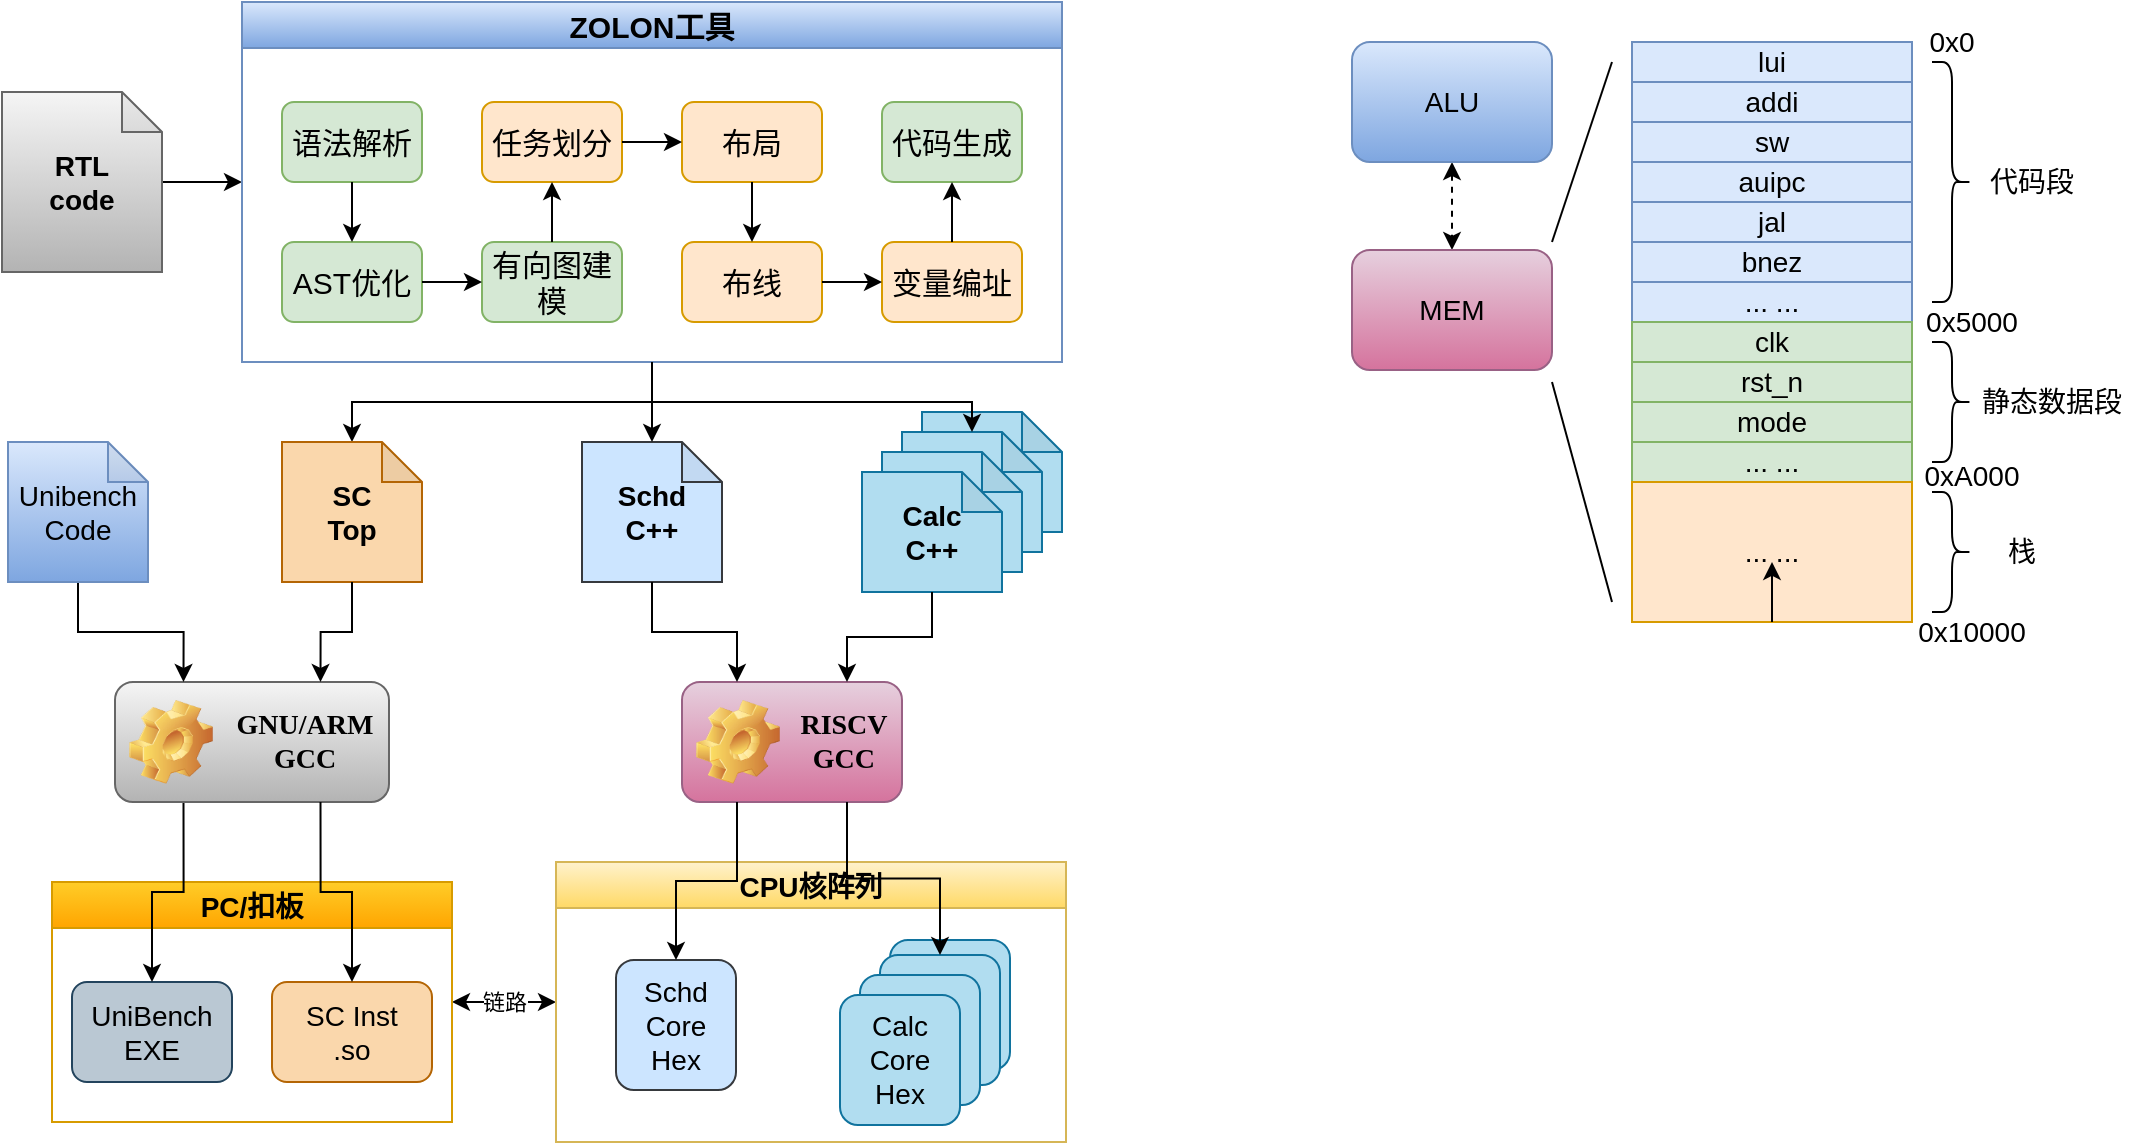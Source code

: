 <mxfile version="24.2.7" type="github" pages="2">
  <diagram name="第 1 页" id="XxKEUwlq-gYw5El6zGgm">
    <mxGraphModel dx="1434" dy="746" grid="0" gridSize="10" guides="1" tooltips="1" connect="1" arrows="1" fold="1" page="1" pageScale="1" pageWidth="1169" pageHeight="827" math="0" shadow="0">
      <root>
        <mxCell id="0" />
        <mxCell id="1" parent="0" />
        <mxCell id="TacVt2jKOgaLHGXAYxJc-45" style="edgeStyle=none;rounded=0;orthogonalLoop=1;jettySize=auto;html=1;exitX=0.5;exitY=1;exitDx=0;exitDy=0;fontSize=14;startArrow=classic;startFill=1;dashed=1;" parent="1" source="TacVt2jKOgaLHGXAYxJc-46" target="TacVt2jKOgaLHGXAYxJc-47" edge="1">
          <mxGeometry relative="1" as="geometry" />
        </mxCell>
        <mxCell id="TacVt2jKOgaLHGXAYxJc-46" value="ALU" style="rounded=1;whiteSpace=wrap;html=1;fontSize=14;fillColor=#dae8fc;gradientColor=#7ea6e0;strokeColor=#6c8ebf;" parent="1" vertex="1">
          <mxGeometry x="702" y="51" width="100" height="60" as="geometry" />
        </mxCell>
        <mxCell id="TacVt2jKOgaLHGXAYxJc-47" value="MEM" style="rounded=1;whiteSpace=wrap;html=1;fontSize=14;fillColor=#e6d0de;gradientColor=#d5739d;strokeColor=#996185;" parent="1" vertex="1">
          <mxGeometry x="702" y="155" width="100" height="60" as="geometry" />
        </mxCell>
        <mxCell id="TacVt2jKOgaLHGXAYxJc-48" value="lui" style="rounded=0;whiteSpace=wrap;html=1;fontSize=14;fillColor=#dae8fc;strokeColor=#6c8ebf;" parent="1" vertex="1">
          <mxGeometry x="842" y="51" width="140" height="20" as="geometry" />
        </mxCell>
        <mxCell id="TacVt2jKOgaLHGXAYxJc-49" value="0x0" style="text;html=1;strokeColor=none;fillColor=none;align=center;verticalAlign=middle;whiteSpace=wrap;rounded=0;fontSize=14;" parent="1" vertex="1">
          <mxGeometry x="987" y="41" width="30" height="20" as="geometry" />
        </mxCell>
        <mxCell id="TacVt2jKOgaLHGXAYxJc-50" value="0x5000" style="text;html=1;strokeColor=none;fillColor=none;align=center;verticalAlign=middle;whiteSpace=wrap;rounded=0;fontSize=14;" parent="1" vertex="1">
          <mxGeometry x="992" y="181" width="40" height="20" as="geometry" />
        </mxCell>
        <mxCell id="TacVt2jKOgaLHGXAYxJc-51" value="代码段" style="text;html=1;strokeColor=none;fillColor=none;align=center;verticalAlign=middle;whiteSpace=wrap;rounded=0;fontSize=14;" parent="1" vertex="1">
          <mxGeometry x="1017" y="111" width="50" height="20" as="geometry" />
        </mxCell>
        <mxCell id="TacVt2jKOgaLHGXAYxJc-52" value="addi" style="rounded=0;whiteSpace=wrap;html=1;fontSize=14;fillColor=#dae8fc;strokeColor=#6c8ebf;" parent="1" vertex="1">
          <mxGeometry x="842" y="71" width="140" height="20" as="geometry" />
        </mxCell>
        <mxCell id="TacVt2jKOgaLHGXAYxJc-53" value="sw" style="rounded=0;whiteSpace=wrap;html=1;fontSize=14;fillColor=#dae8fc;strokeColor=#6c8ebf;" parent="1" vertex="1">
          <mxGeometry x="842" y="91" width="140" height="20" as="geometry" />
        </mxCell>
        <mxCell id="TacVt2jKOgaLHGXAYxJc-54" value="auipc" style="rounded=0;whiteSpace=wrap;html=1;fontSize=14;fillColor=#dae8fc;strokeColor=#6c8ebf;" parent="1" vertex="1">
          <mxGeometry x="842" y="111" width="140" height="20" as="geometry" />
        </mxCell>
        <mxCell id="TacVt2jKOgaLHGXAYxJc-55" value="jal" style="rounded=0;whiteSpace=wrap;html=1;fontSize=14;fillColor=#dae8fc;strokeColor=#6c8ebf;" parent="1" vertex="1">
          <mxGeometry x="842" y="131" width="140" height="20" as="geometry" />
        </mxCell>
        <mxCell id="TacVt2jKOgaLHGXAYxJc-56" value="bnez" style="rounded=0;whiteSpace=wrap;html=1;fontSize=14;fillColor=#dae8fc;strokeColor=#6c8ebf;" parent="1" vertex="1">
          <mxGeometry x="842" y="151" width="140" height="20" as="geometry" />
        </mxCell>
        <mxCell id="TacVt2jKOgaLHGXAYxJc-57" value="... ..." style="rounded=0;whiteSpace=wrap;html=1;fontSize=14;fillColor=#dae8fc;strokeColor=#6c8ebf;" parent="1" vertex="1">
          <mxGeometry x="842" y="171" width="140" height="20" as="geometry" />
        </mxCell>
        <mxCell id="TacVt2jKOgaLHGXAYxJc-58" value="clk" style="rounded=0;whiteSpace=wrap;html=1;fontSize=14;fillColor=#d5e8d4;strokeColor=#82b366;" parent="1" vertex="1">
          <mxGeometry x="842" y="191" width="140" height="20" as="geometry" />
        </mxCell>
        <mxCell id="TacVt2jKOgaLHGXAYxJc-59" value="rst_n" style="rounded=0;whiteSpace=wrap;html=1;fontSize=14;fillColor=#d5e8d4;strokeColor=#82b366;" parent="1" vertex="1">
          <mxGeometry x="842" y="211" width="140" height="20" as="geometry" />
        </mxCell>
        <mxCell id="TacVt2jKOgaLHGXAYxJc-60" value="mode" style="rounded=0;whiteSpace=wrap;html=1;fontSize=14;fillColor=#d5e8d4;strokeColor=#82b366;" parent="1" vertex="1">
          <mxGeometry x="842" y="231" width="140" height="20" as="geometry" />
        </mxCell>
        <mxCell id="TacVt2jKOgaLHGXAYxJc-61" value="... ..." style="rounded=0;whiteSpace=wrap;html=1;fontSize=14;fillColor=#d5e8d4;strokeColor=#82b366;" parent="1" vertex="1">
          <mxGeometry x="842" y="251" width="140" height="20" as="geometry" />
        </mxCell>
        <mxCell id="TacVt2jKOgaLHGXAYxJc-62" value="" style="shape=curlyBracket;whiteSpace=wrap;html=1;rounded=1;flipH=1;fontSize=14;" parent="1" vertex="1">
          <mxGeometry x="992" y="61" width="20" height="120" as="geometry" />
        </mxCell>
        <mxCell id="TacVt2jKOgaLHGXAYxJc-63" value="" style="shape=curlyBracket;whiteSpace=wrap;html=1;rounded=1;flipH=1;fontSize=14;" parent="1" vertex="1">
          <mxGeometry x="992" y="201" width="20" height="60" as="geometry" />
        </mxCell>
        <mxCell id="TacVt2jKOgaLHGXAYxJc-64" value="静态数据段" style="text;html=1;strokeColor=none;fillColor=none;align=center;verticalAlign=middle;whiteSpace=wrap;rounded=0;fontSize=14;" parent="1" vertex="1">
          <mxGeometry x="1012" y="221" width="80" height="20" as="geometry" />
        </mxCell>
        <mxCell id="TacVt2jKOgaLHGXAYxJc-65" value="... ..." style="rounded=0;whiteSpace=wrap;html=1;fontSize=14;fillColor=#ffe6cc;strokeColor=#d79b00;" parent="1" vertex="1">
          <mxGeometry x="842" y="271" width="140" height="70" as="geometry" />
        </mxCell>
        <mxCell id="TacVt2jKOgaLHGXAYxJc-66" value="" style="shape=curlyBracket;whiteSpace=wrap;html=1;rounded=1;flipH=1;fontSize=14;" parent="1" vertex="1">
          <mxGeometry x="992" y="276" width="20" height="60" as="geometry" />
        </mxCell>
        <mxCell id="TacVt2jKOgaLHGXAYxJc-67" value="栈" style="text;html=1;strokeColor=none;fillColor=none;align=center;verticalAlign=middle;whiteSpace=wrap;rounded=0;fontSize=14;" parent="1" vertex="1">
          <mxGeometry x="1012" y="296" width="50" height="20" as="geometry" />
        </mxCell>
        <mxCell id="TacVt2jKOgaLHGXAYxJc-68" style="rounded=0;orthogonalLoop=1;jettySize=auto;html=1;exitX=0.5;exitY=1;exitDx=0;exitDy=0;fontSize=14;entryX=0.5;entryY=0.571;entryDx=0;entryDy=0;entryPerimeter=0;" parent="1" source="TacVt2jKOgaLHGXAYxJc-65" target="TacVt2jKOgaLHGXAYxJc-65" edge="1">
          <mxGeometry relative="1" as="geometry">
            <mxPoint x="922" y="381" as="targetPoint" />
          </mxGeometry>
        </mxCell>
        <mxCell id="TacVt2jKOgaLHGXAYxJc-69" value="" style="endArrow=none;html=1;rounded=0;fontSize=14;" parent="1" edge="1">
          <mxGeometry width="50" height="50" relative="1" as="geometry">
            <mxPoint x="802" y="151" as="sourcePoint" />
            <mxPoint x="832" y="61" as="targetPoint" />
          </mxGeometry>
        </mxCell>
        <mxCell id="TacVt2jKOgaLHGXAYxJc-70" value="" style="endArrow=none;html=1;rounded=0;fontSize=14;" parent="1" edge="1">
          <mxGeometry width="50" height="50" relative="1" as="geometry">
            <mxPoint x="832" y="331" as="sourcePoint" />
            <mxPoint x="802" y="221" as="targetPoint" />
          </mxGeometry>
        </mxCell>
        <mxCell id="TacVt2jKOgaLHGXAYxJc-71" value="0xA000" style="text;html=1;strokeColor=none;fillColor=none;align=center;verticalAlign=middle;whiteSpace=wrap;rounded=0;fontSize=14;" parent="1" vertex="1">
          <mxGeometry x="992" y="258" width="40" height="20" as="geometry" />
        </mxCell>
        <mxCell id="TacVt2jKOgaLHGXAYxJc-72" value="0x10000" style="text;html=1;strokeColor=none;fillColor=none;align=center;verticalAlign=middle;whiteSpace=wrap;rounded=0;fontSize=14;" parent="1" vertex="1">
          <mxGeometry x="992" y="336" width="40" height="20" as="geometry" />
        </mxCell>
        <mxCell id="En1TJh4TkF72IBwh4HMu-1" style="edgeStyle=none;rounded=0;orthogonalLoop=1;jettySize=auto;html=1;entryX=0;entryY=0.5;entryDx=0;entryDy=0;fontSize=14;" parent="1" source="En1TJh4TkF72IBwh4HMu-2" target="En1TJh4TkF72IBwh4HMu-5" edge="1">
          <mxGeometry relative="1" as="geometry" />
        </mxCell>
        <mxCell id="En1TJh4TkF72IBwh4HMu-2" value="RTL&lt;br style=&quot;font-size: 14px;&quot;&gt;code" style="shape=note;whiteSpace=wrap;html=1;backgroundOutline=1;darkOpacity=0.05;size=20;fontSize=14;fillColor=#f5f5f5;strokeColor=#666666;fontStyle=1;gradientColor=#b3b3b3;" parent="1" vertex="1">
          <mxGeometry x="27" y="76" width="80" height="90" as="geometry" />
        </mxCell>
        <mxCell id="En1TJh4TkF72IBwh4HMu-3" value="RISCV&lt;br&gt;GCC" style="label;whiteSpace=wrap;html=1;image=img/clipart/Gear_128x128.png;align=center;fontFamily=Times New Roman;fontSize=14;fillColor=#e6d0de;strokeColor=#996185;gradientColor=#d5739d;" parent="1" vertex="1">
          <mxGeometry x="367" y="371" width="110" height="60" as="geometry" />
        </mxCell>
        <mxCell id="En1TJh4TkF72IBwh4HMu-4" style="edgeStyle=orthogonalEdgeStyle;rounded=0;orthogonalLoop=1;jettySize=auto;html=1;fontSize=14;" parent="1" source="En1TJh4TkF72IBwh4HMu-5" target="En1TJh4TkF72IBwh4HMu-30" edge="1">
          <mxGeometry relative="1" as="geometry" />
        </mxCell>
        <mxCell id="En1TJh4TkF72IBwh4HMu-5" value="ZOLON工具" style="swimlane;fontSize=15;fillColor=#dae8fc;strokeColor=#6c8ebf;gradientColor=#7ea6e0;" parent="1" vertex="1">
          <mxGeometry x="147" y="31" width="410" height="180" as="geometry" />
        </mxCell>
        <mxCell id="En1TJh4TkF72IBwh4HMu-6" value="语法解析" style="rounded=1;whiteSpace=wrap;html=1;fontSize=15;fillColor=#d5e8d4;strokeColor=#82b366;" parent="En1TJh4TkF72IBwh4HMu-5" vertex="1">
          <mxGeometry x="20" y="50" width="70" height="40" as="geometry" />
        </mxCell>
        <mxCell id="En1TJh4TkF72IBwh4HMu-7" value="AST优化" style="rounded=1;whiteSpace=wrap;html=1;fontSize=15;fillColor=#d5e8d4;strokeColor=#82b366;" parent="En1TJh4TkF72IBwh4HMu-5" vertex="1">
          <mxGeometry x="20" y="120" width="70" height="40" as="geometry" />
        </mxCell>
        <mxCell id="En1TJh4TkF72IBwh4HMu-8" value="" style="endArrow=classic;html=1;rounded=0;horizontal=0;fontSize=15;" parent="En1TJh4TkF72IBwh4HMu-5" source="En1TJh4TkF72IBwh4HMu-6" target="En1TJh4TkF72IBwh4HMu-7" edge="1">
          <mxGeometry width="50" height="50" relative="1" as="geometry">
            <mxPoint x="100" y="170" as="sourcePoint" />
            <mxPoint x="250" y="60" as="targetPoint" />
          </mxGeometry>
        </mxCell>
        <mxCell id="En1TJh4TkF72IBwh4HMu-9" value="有向图建模" style="rounded=1;whiteSpace=wrap;html=1;fontSize=15;fillColor=#d5e8d4;strokeColor=#82b366;" parent="En1TJh4TkF72IBwh4HMu-5" vertex="1">
          <mxGeometry x="120" y="120" width="70" height="40" as="geometry" />
        </mxCell>
        <mxCell id="En1TJh4TkF72IBwh4HMu-10" style="rounded=0;orthogonalLoop=1;jettySize=auto;html=1;fontSize=14;" parent="En1TJh4TkF72IBwh4HMu-5" source="En1TJh4TkF72IBwh4HMu-7" target="En1TJh4TkF72IBwh4HMu-9" edge="1">
          <mxGeometry relative="1" as="geometry" />
        </mxCell>
        <mxCell id="En1TJh4TkF72IBwh4HMu-11" value="任务划分" style="rounded=1;whiteSpace=wrap;html=1;fontSize=15;fillColor=#ffe6cc;strokeColor=#d79b00;" parent="En1TJh4TkF72IBwh4HMu-5" vertex="1">
          <mxGeometry x="120" y="50" width="70" height="40" as="geometry" />
        </mxCell>
        <mxCell id="En1TJh4TkF72IBwh4HMu-12" value="" style="endArrow=classic;html=1;rounded=0;horizontal=0;fontSize=15;" parent="En1TJh4TkF72IBwh4HMu-5" source="En1TJh4TkF72IBwh4HMu-9" target="En1TJh4TkF72IBwh4HMu-11" edge="1">
          <mxGeometry width="50" height="50" relative="1" as="geometry">
            <mxPoint x="130" y="440" as="sourcePoint" />
            <mxPoint x="190" y="440" as="targetPoint" />
          </mxGeometry>
        </mxCell>
        <mxCell id="En1TJh4TkF72IBwh4HMu-13" value="布局" style="rounded=1;whiteSpace=wrap;html=1;fontSize=15;fillColor=#ffe6cc;strokeColor=#d79b00;" parent="En1TJh4TkF72IBwh4HMu-5" vertex="1">
          <mxGeometry x="220" y="50" width="70" height="40" as="geometry" />
        </mxCell>
        <mxCell id="En1TJh4TkF72IBwh4HMu-14" value="" style="endArrow=classic;html=1;rounded=0;horizontal=0;fontSize=15;" parent="En1TJh4TkF72IBwh4HMu-5" source="En1TJh4TkF72IBwh4HMu-11" target="En1TJh4TkF72IBwh4HMu-13" edge="1">
          <mxGeometry width="50" height="50" relative="1" as="geometry">
            <mxPoint x="260" y="440" as="sourcePoint" />
            <mxPoint x="310" y="440" as="targetPoint" />
          </mxGeometry>
        </mxCell>
        <mxCell id="En1TJh4TkF72IBwh4HMu-15" value="布线" style="rounded=1;whiteSpace=wrap;html=1;fontSize=15;fillColor=#ffe6cc;strokeColor=#d79b00;" parent="En1TJh4TkF72IBwh4HMu-5" vertex="1">
          <mxGeometry x="220" y="120" width="70" height="40" as="geometry" />
        </mxCell>
        <mxCell id="En1TJh4TkF72IBwh4HMu-16" value="" style="endArrow=classic;html=1;rounded=0;horizontal=0;fontSize=15;" parent="En1TJh4TkF72IBwh4HMu-5" source="En1TJh4TkF72IBwh4HMu-13" target="En1TJh4TkF72IBwh4HMu-15" edge="1">
          <mxGeometry width="50" height="50" relative="1" as="geometry">
            <mxPoint x="620" y="330" as="sourcePoint" />
            <mxPoint x="290" y="730" as="targetPoint" />
          </mxGeometry>
        </mxCell>
        <mxCell id="En1TJh4TkF72IBwh4HMu-17" value="变量编址" style="rounded=1;whiteSpace=wrap;html=1;fontSize=15;fillColor=#ffe6cc;strokeColor=#d79b00;" parent="En1TJh4TkF72IBwh4HMu-5" vertex="1">
          <mxGeometry x="320" y="120" width="70" height="40" as="geometry" />
        </mxCell>
        <mxCell id="En1TJh4TkF72IBwh4HMu-18" style="edgeStyle=none;rounded=0;orthogonalLoop=1;jettySize=auto;html=1;fontSize=14;" parent="En1TJh4TkF72IBwh4HMu-5" source="En1TJh4TkF72IBwh4HMu-15" target="En1TJh4TkF72IBwh4HMu-17" edge="1">
          <mxGeometry relative="1" as="geometry" />
        </mxCell>
        <mxCell id="En1TJh4TkF72IBwh4HMu-19" value="代码生成" style="rounded=1;whiteSpace=wrap;html=1;fontSize=15;fillColor=#d5e8d4;strokeColor=#82b366;" parent="En1TJh4TkF72IBwh4HMu-5" vertex="1">
          <mxGeometry x="320" y="50" width="70" height="40" as="geometry" />
        </mxCell>
        <mxCell id="En1TJh4TkF72IBwh4HMu-20" style="edgeStyle=none;rounded=0;orthogonalLoop=1;jettySize=auto;html=1;fontSize=14;" parent="En1TJh4TkF72IBwh4HMu-5" source="En1TJh4TkF72IBwh4HMu-17" target="En1TJh4TkF72IBwh4HMu-19" edge="1">
          <mxGeometry relative="1" as="geometry" />
        </mxCell>
        <mxCell id="En1TJh4TkF72IBwh4HMu-21" value="Schd&lt;br&gt;C++" style="shape=note;whiteSpace=wrap;html=1;backgroundOutline=1;darkOpacity=0.05;size=20;fontSize=14;fillColor=#cce5ff;strokeColor=#36393d;fontStyle=1" parent="1" vertex="1">
          <mxGeometry x="317" y="251" width="70" height="70" as="geometry" />
        </mxCell>
        <mxCell id="En1TJh4TkF72IBwh4HMu-22" value="Calc&lt;br&gt;C++" style="shape=note;whiteSpace=wrap;html=1;backgroundOutline=1;darkOpacity=0.05;size=20;fontSize=14;fillColor=#b1ddf0;strokeColor=#10739e;fontStyle=1" parent="1" vertex="1">
          <mxGeometry x="487" y="236" width="70" height="60" as="geometry" />
        </mxCell>
        <mxCell id="En1TJh4TkF72IBwh4HMu-23" value="Calc&lt;br&gt;C++" style="shape=note;whiteSpace=wrap;html=1;backgroundOutline=1;darkOpacity=0.05;size=20;fontSize=14;fillColor=#b1ddf0;strokeColor=#10739e;fontStyle=1" parent="1" vertex="1">
          <mxGeometry x="477" y="246" width="70" height="60" as="geometry" />
        </mxCell>
        <mxCell id="En1TJh4TkF72IBwh4HMu-24" value="Calc&lt;br&gt;C++" style="shape=note;whiteSpace=wrap;html=1;backgroundOutline=1;darkOpacity=0.05;size=20;fontSize=14;fillColor=#b1ddf0;strokeColor=#10739e;fontStyle=1" parent="1" vertex="1">
          <mxGeometry x="467" y="256" width="70" height="60" as="geometry" />
        </mxCell>
        <mxCell id="En1TJh4TkF72IBwh4HMu-25" value="Calc&lt;br&gt;C++" style="shape=note;whiteSpace=wrap;html=1;backgroundOutline=1;darkOpacity=0.05;size=20;fontSize=14;fillColor=#b1ddf0;strokeColor=#10739e;fontStyle=1" parent="1" vertex="1">
          <mxGeometry x="457" y="266" width="70" height="60" as="geometry" />
        </mxCell>
        <mxCell id="En1TJh4TkF72IBwh4HMu-26" value="链路" style="edgeStyle=orthogonalEdgeStyle;rounded=0;orthogonalLoop=1;jettySize=auto;html=1;exitX=1;exitY=0.5;exitDx=0;exitDy=0;entryX=0;entryY=0.5;entryDx=0;entryDy=0;startArrow=classic;startFill=1;" parent="1" source="En1TJh4TkF72IBwh4HMu-27" target="En1TJh4TkF72IBwh4HMu-31" edge="1">
          <mxGeometry relative="1" as="geometry" />
        </mxCell>
        <mxCell id="En1TJh4TkF72IBwh4HMu-27" value="PC/扣板" style="swimlane;fontSize=14;fillColor=#ffcd28;gradientColor=#ffa500;strokeColor=#d79b00;" parent="1" vertex="1">
          <mxGeometry x="52" y="471" width="200" height="120" as="geometry" />
        </mxCell>
        <mxCell id="En1TJh4TkF72IBwh4HMu-28" value="UniBench&lt;br&gt;EXE" style="rounded=1;whiteSpace=wrap;html=1;fontSize=14;fillColor=#bac8d3;strokeColor=#23445d;" parent="En1TJh4TkF72IBwh4HMu-27" vertex="1">
          <mxGeometry x="10" y="50" width="80" height="50" as="geometry" />
        </mxCell>
        <mxCell id="En1TJh4TkF72IBwh4HMu-29" value="SC Inst&lt;br&gt;.so" style="rounded=1;whiteSpace=wrap;html=1;fontSize=14;fillColor=#fad7ac;strokeColor=#b46504;" parent="En1TJh4TkF72IBwh4HMu-27" vertex="1">
          <mxGeometry x="110" y="50" width="80" height="50" as="geometry" />
        </mxCell>
        <mxCell id="En1TJh4TkF72IBwh4HMu-30" value="SC&lt;br&gt;Top" style="shape=note;whiteSpace=wrap;html=1;backgroundOutline=1;darkOpacity=0.05;size=20;fontSize=14;fillColor=#fad7ac;strokeColor=#b46504;fontStyle=1" parent="1" vertex="1">
          <mxGeometry x="167" y="251" width="70" height="70" as="geometry" />
        </mxCell>
        <mxCell id="En1TJh4TkF72IBwh4HMu-31" value="CPU核阵列" style="swimlane;fontSize=14;fillColor=#fff2cc;gradientColor=#ffd966;strokeColor=#d6b656;" parent="1" vertex="1">
          <mxGeometry x="304" y="461" width="255" height="140" as="geometry" />
        </mxCell>
        <mxCell id="En1TJh4TkF72IBwh4HMu-32" value="Schd Core&lt;br&gt;Hex" style="rounded=1;whiteSpace=wrap;html=1;fontSize=14;fillColor=#cce5ff;strokeColor=#36393d;" parent="En1TJh4TkF72IBwh4HMu-31" vertex="1">
          <mxGeometry x="30" y="49" width="60" height="65" as="geometry" />
        </mxCell>
        <mxCell id="En1TJh4TkF72IBwh4HMu-33" value="Calc Core&lt;br&gt;Hex" style="rounded=1;whiteSpace=wrap;html=1;fontSize=14;fillColor=#b1ddf0;strokeColor=#10739e;" parent="En1TJh4TkF72IBwh4HMu-31" vertex="1">
          <mxGeometry x="167" y="39" width="60" height="65" as="geometry" />
        </mxCell>
        <mxCell id="En1TJh4TkF72IBwh4HMu-34" value="Calc Core&lt;br&gt;Hex" style="rounded=1;whiteSpace=wrap;html=1;fontSize=14;fillColor=#b1ddf0;strokeColor=#10739e;" parent="En1TJh4TkF72IBwh4HMu-31" vertex="1">
          <mxGeometry x="162" y="46.5" width="60" height="65" as="geometry" />
        </mxCell>
        <mxCell id="En1TJh4TkF72IBwh4HMu-35" value="Calc Core&lt;br&gt;Hex" style="rounded=1;whiteSpace=wrap;html=1;fontSize=14;fillColor=#b1ddf0;strokeColor=#10739e;" parent="En1TJh4TkF72IBwh4HMu-31" vertex="1">
          <mxGeometry x="152" y="56.5" width="60" height="65" as="geometry" />
        </mxCell>
        <mxCell id="En1TJh4TkF72IBwh4HMu-36" value="Calc Core&lt;br&gt;Hex" style="rounded=1;whiteSpace=wrap;html=1;fontSize=14;fillColor=#b1ddf0;strokeColor=#10739e;" parent="En1TJh4TkF72IBwh4HMu-31" vertex="1">
          <mxGeometry x="142" y="66.5" width="60" height="65" as="geometry" />
        </mxCell>
        <mxCell id="NMjJRMhyycTpSaNZuVbm-3" style="edgeStyle=orthogonalEdgeStyle;rounded=0;orthogonalLoop=1;jettySize=auto;html=1;exitX=0.25;exitY=1;exitDx=0;exitDy=0;" parent="1" source="En1TJh4TkF72IBwh4HMu-37" target="En1TJh4TkF72IBwh4HMu-28" edge="1">
          <mxGeometry relative="1" as="geometry" />
        </mxCell>
        <mxCell id="En1TJh4TkF72IBwh4HMu-37" value="GNU/ARM&lt;br&gt;GCC" style="label;whiteSpace=wrap;html=1;image=img/clipart/Gear_128x128.png;align=center;fontFamily=Times New Roman;fontSize=14;fillColor=#f5f5f5;strokeColor=#666666;gradientColor=#b3b3b3;" parent="1" vertex="1">
          <mxGeometry x="83.5" y="371" width="137" height="60" as="geometry" />
        </mxCell>
        <mxCell id="En1TJh4TkF72IBwh4HMu-38" style="edgeStyle=orthogonalEdgeStyle;rounded=0;orthogonalLoop=1;jettySize=auto;html=1;fontSize=14;entryX=0.5;entryY=0;entryDx=0;entryDy=0;entryPerimeter=0;" parent="1" source="En1TJh4TkF72IBwh4HMu-5" target="En1TJh4TkF72IBwh4HMu-21" edge="1">
          <mxGeometry relative="1" as="geometry">
            <mxPoint x="362.0" y="221" as="sourcePoint" />
            <mxPoint x="212" y="261" as="targetPoint" />
          </mxGeometry>
        </mxCell>
        <mxCell id="En1TJh4TkF72IBwh4HMu-39" style="edgeStyle=orthogonalEdgeStyle;rounded=0;orthogonalLoop=1;jettySize=auto;html=1;fontSize=14;" parent="1" source="En1TJh4TkF72IBwh4HMu-5" target="En1TJh4TkF72IBwh4HMu-23" edge="1">
          <mxGeometry relative="1" as="geometry">
            <mxPoint x="362" y="221" as="sourcePoint" />
            <mxPoint x="362" y="261" as="targetPoint" />
          </mxGeometry>
        </mxCell>
        <mxCell id="En1TJh4TkF72IBwh4HMu-40" style="edgeStyle=orthogonalEdgeStyle;rounded=0;orthogonalLoop=1;jettySize=auto;html=1;fontSize=14;entryX=0.25;entryY=0;entryDx=0;entryDy=0;" parent="1" source="En1TJh4TkF72IBwh4HMu-21" target="En1TJh4TkF72IBwh4HMu-3" edge="1">
          <mxGeometry relative="1" as="geometry">
            <mxPoint x="362.0" y="221" as="sourcePoint" />
            <mxPoint x="522.0" y="256" as="targetPoint" />
          </mxGeometry>
        </mxCell>
        <mxCell id="En1TJh4TkF72IBwh4HMu-41" style="edgeStyle=orthogonalEdgeStyle;rounded=0;orthogonalLoop=1;jettySize=auto;html=1;fontSize=14;entryX=0.75;entryY=0;entryDx=0;entryDy=0;" parent="1" source="En1TJh4TkF72IBwh4HMu-30" target="En1TJh4TkF72IBwh4HMu-37" edge="1">
          <mxGeometry relative="1" as="geometry">
            <mxPoint x="362.034" y="331" as="sourcePoint" />
            <mxPoint x="432.034" y="381" as="targetPoint" />
          </mxGeometry>
        </mxCell>
        <mxCell id="En1TJh4TkF72IBwh4HMu-42" style="edgeStyle=orthogonalEdgeStyle;rounded=0;orthogonalLoop=1;jettySize=auto;html=1;fontSize=14;exitX=0.75;exitY=1;exitDx=0;exitDy=0;" parent="1" source="En1TJh4TkF72IBwh4HMu-37" target="En1TJh4TkF72IBwh4HMu-29" edge="1">
          <mxGeometry relative="1" as="geometry">
            <mxPoint x="212.034" y="331" as="sourcePoint" />
            <mxPoint x="187" y="381" as="targetPoint" />
          </mxGeometry>
        </mxCell>
        <mxCell id="En1TJh4TkF72IBwh4HMu-43" style="edgeStyle=orthogonalEdgeStyle;rounded=0;orthogonalLoop=1;jettySize=auto;html=1;fontSize=14;entryX=0.75;entryY=0;entryDx=0;entryDy=0;" parent="1" source="En1TJh4TkF72IBwh4HMu-25" target="En1TJh4TkF72IBwh4HMu-3" edge="1">
          <mxGeometry relative="1" as="geometry">
            <mxPoint x="362.034" y="331" as="sourcePoint" />
            <mxPoint x="432.034" y="381" as="targetPoint" />
          </mxGeometry>
        </mxCell>
        <mxCell id="En1TJh4TkF72IBwh4HMu-44" style="edgeStyle=orthogonalEdgeStyle;rounded=0;orthogonalLoop=1;jettySize=auto;html=1;fontSize=14;exitX=0.25;exitY=1;exitDx=0;exitDy=0;" parent="1" source="En1TJh4TkF72IBwh4HMu-3" target="En1TJh4TkF72IBwh4HMu-32" edge="1">
          <mxGeometry relative="1" as="geometry">
            <mxPoint x="502.034" y="336" as="sourcePoint" />
            <mxPoint x="432.034" y="381" as="targetPoint" />
          </mxGeometry>
        </mxCell>
        <mxCell id="En1TJh4TkF72IBwh4HMu-45" style="edgeStyle=orthogonalEdgeStyle;rounded=0;orthogonalLoop=1;jettySize=auto;html=1;fontSize=14;exitX=0.75;exitY=1;exitDx=0;exitDy=0;" parent="1" source="En1TJh4TkF72IBwh4HMu-3" target="En1TJh4TkF72IBwh4HMu-34" edge="1">
          <mxGeometry relative="1" as="geometry">
            <mxPoint x="502.034" y="336" as="sourcePoint" />
            <mxPoint x="459.5" y="381" as="targetPoint" />
          </mxGeometry>
        </mxCell>
        <mxCell id="NMjJRMhyycTpSaNZuVbm-2" style="edgeStyle=orthogonalEdgeStyle;rounded=0;orthogonalLoop=1;jettySize=auto;html=1;exitX=0.5;exitY=1;exitDx=0;exitDy=0;exitPerimeter=0;entryX=0.25;entryY=0;entryDx=0;entryDy=0;" parent="1" source="NMjJRMhyycTpSaNZuVbm-1" target="En1TJh4TkF72IBwh4HMu-37" edge="1">
          <mxGeometry relative="1" as="geometry" />
        </mxCell>
        <mxCell id="NMjJRMhyycTpSaNZuVbm-1" value="Unibench&lt;div&gt;Code&lt;/div&gt;" style="shape=note;whiteSpace=wrap;html=1;backgroundOutline=1;darkOpacity=0.05;size=20;fontSize=14;fillColor=#dae8fc;strokeColor=#6c8ebf;fontStyle=0;gradientColor=#7ea6e0;" parent="1" vertex="1">
          <mxGeometry x="30" y="251" width="70" height="70" as="geometry" />
        </mxCell>
      </root>
    </mxGraphModel>
  </diagram>
  <diagram id="OgBlMcJGMcArxZzTE6J7" name="第 2 页">
    <mxGraphModel dx="1434" dy="-81" grid="1" gridSize="10" guides="1" tooltips="1" connect="1" arrows="1" fold="1" page="1" pageScale="1" pageWidth="1169" pageHeight="827" math="0" shadow="0">
      <root>
        <mxCell id="0" />
        <mxCell id="1" parent="0" />
        <mxCell id="0B38pX7yt9HqYOP2uI5M-1" value="CPU阵列" style="swimlane;fontSize=14;fillColor=#fff2cc;gradientColor=#ffd966;strokeColor=#d6b656;" parent="1" vertex="1">
          <mxGeometry x="40" y="1318" width="652" height="292" as="geometry" />
        </mxCell>
        <mxCell id="0B38pX7yt9HqYOP2uI5M-2" value="地&lt;br&gt;址&lt;br&gt;读&lt;br&gt;写" style="edgeStyle=orthogonalEdgeStyle;rounded=0;orthogonalLoop=1;jettySize=auto;html=1;exitX=1;exitY=0.5;exitDx=0;exitDy=0;entryX=0;entryY=0.5;entryDx=0;entryDy=0;strokeWidth=2;fontSize=14;startArrow=classic;startFill=1;" parent="0B38pX7yt9HqYOP2uI5M-1" source="0B38pX7yt9HqYOP2uI5M-3" target="0B38pX7yt9HqYOP2uI5M-25" edge="1">
          <mxGeometry relative="1" as="geometry" />
        </mxCell>
        <mxCell id="0B38pX7yt9HqYOP2uI5M-3" value="调度核 * 1" style="swimlane;fontSize=14;fillColor=#dae8fc;strokeColor=#6c8ebf;" parent="0B38pX7yt9HqYOP2uI5M-1" vertex="1">
          <mxGeometry x="21" y="40" width="280" height="217" as="geometry" />
        </mxCell>
        <mxCell id="0B38pX7yt9HqYOP2uI5M-4" value="状态表" style="shape=table;startSize=22;container=1;collapsible=0;childLayout=tableLayout;fontStyle=1;align=center;fontSize=14;fillColor=#ffe6cc;strokeColor=#d79b00;" parent="0B38pX7yt9HqYOP2uI5M-3" vertex="1">
          <mxGeometry x="156" y="57" width="103" height="136" as="geometry" />
        </mxCell>
        <mxCell id="0B38pX7yt9HqYOP2uI5M-5" value="" style="shape=tableRow;horizontal=0;startSize=0;swimlaneHead=0;swimlaneBody=0;top=0;left=0;bottom=0;right=0;collapsible=0;dropTarget=0;fillColor=none;points=[[0,0.5],[1,0.5]];portConstraint=eastwest;fontSize=14;" parent="0B38pX7yt9HqYOP2uI5M-4" vertex="1">
          <mxGeometry y="22" width="103" height="26" as="geometry" />
        </mxCell>
        <mxCell id="0B38pX7yt9HqYOP2uI5M-6" value="stat 1" style="shape=partialRectangle;html=1;whiteSpace=wrap;connectable=0;fillColor=none;top=0;left=0;bottom=0;right=0;overflow=hidden;fontSize=14;" parent="0B38pX7yt9HqYOP2uI5M-5" vertex="1">
          <mxGeometry width="42" height="26" as="geometry">
            <mxRectangle width="42" height="26" as="alternateBounds" />
          </mxGeometry>
        </mxCell>
        <mxCell id="0B38pX7yt9HqYOP2uI5M-7" value="300 clks" style="shape=partialRectangle;html=1;whiteSpace=wrap;connectable=0;fillColor=none;top=0;left=0;bottom=0;right=0;overflow=hidden;fontSize=14;" parent="0B38pX7yt9HqYOP2uI5M-5" vertex="1">
          <mxGeometry x="42" width="61" height="26" as="geometry">
            <mxRectangle width="61" height="26" as="alternateBounds" />
          </mxGeometry>
        </mxCell>
        <mxCell id="0B38pX7yt9HqYOP2uI5M-8" value="" style="shape=tableRow;horizontal=0;startSize=0;swimlaneHead=0;swimlaneBody=0;top=0;left=0;bottom=0;right=0;collapsible=0;dropTarget=0;fillColor=none;points=[[0,0.5],[1,0.5]];portConstraint=eastwest;fontSize=14;" parent="0B38pX7yt9HqYOP2uI5M-4" vertex="1">
          <mxGeometry y="48" width="103" height="25" as="geometry" />
        </mxCell>
        <mxCell id="0B38pX7yt9HqYOP2uI5M-9" value="stat 2" style="shape=partialRectangle;html=1;whiteSpace=wrap;connectable=0;fillColor=none;top=0;left=0;bottom=0;right=0;overflow=hidden;fontSize=14;" parent="0B38pX7yt9HqYOP2uI5M-8" vertex="1">
          <mxGeometry width="42" height="25" as="geometry">
            <mxRectangle width="42" height="25" as="alternateBounds" />
          </mxGeometry>
        </mxCell>
        <mxCell id="0B38pX7yt9HqYOP2uI5M-10" value="100 clks" style="shape=partialRectangle;html=1;whiteSpace=wrap;connectable=0;fillColor=none;top=0;left=0;bottom=0;right=0;overflow=hidden;fontSize=14;" parent="0B38pX7yt9HqYOP2uI5M-8" vertex="1">
          <mxGeometry x="42" width="61" height="25" as="geometry">
            <mxRectangle width="61" height="25" as="alternateBounds" />
          </mxGeometry>
        </mxCell>
        <mxCell id="0B38pX7yt9HqYOP2uI5M-11" value="" style="shape=tableRow;horizontal=0;startSize=0;swimlaneHead=0;swimlaneBody=0;top=0;left=0;bottom=0;right=0;collapsible=0;dropTarget=0;fillColor=none;points=[[0,0.5],[1,0.5]];portConstraint=eastwest;fontSize=14;" parent="0B38pX7yt9HqYOP2uI5M-4" vertex="1">
          <mxGeometry y="73" width="103" height="21" as="geometry" />
        </mxCell>
        <mxCell id="0B38pX7yt9HqYOP2uI5M-12" value="stat 3" style="shape=partialRectangle;html=1;whiteSpace=wrap;connectable=0;fillColor=none;top=0;left=0;bottom=0;right=0;overflow=hidden;fontSize=14;" parent="0B38pX7yt9HqYOP2uI5M-11" vertex="1">
          <mxGeometry width="42" height="21" as="geometry">
            <mxRectangle width="42" height="21" as="alternateBounds" />
          </mxGeometry>
        </mxCell>
        <mxCell id="0B38pX7yt9HqYOP2uI5M-13" value="200 clks" style="shape=partialRectangle;html=1;whiteSpace=wrap;connectable=0;fillColor=none;top=0;left=0;bottom=0;right=0;overflow=hidden;fontSize=14;" parent="0B38pX7yt9HqYOP2uI5M-11" vertex="1">
          <mxGeometry x="42" width="61" height="21" as="geometry">
            <mxRectangle width="61" height="21" as="alternateBounds" />
          </mxGeometry>
        </mxCell>
        <mxCell id="0B38pX7yt9HqYOP2uI5M-14" style="shape=tableRow;horizontal=0;startSize=0;swimlaneHead=0;swimlaneBody=0;top=0;left=0;bottom=0;right=0;collapsible=0;dropTarget=0;fillColor=none;points=[[0,0.5],[1,0.5]];portConstraint=eastwest;fontSize=14;" parent="0B38pX7yt9HqYOP2uI5M-4" vertex="1">
          <mxGeometry y="94" width="103" height="21" as="geometry" />
        </mxCell>
        <mxCell id="0B38pX7yt9HqYOP2uI5M-15" value="..." style="shape=partialRectangle;html=1;whiteSpace=wrap;connectable=0;fillColor=none;top=0;left=0;bottom=0;right=0;overflow=hidden;fontSize=14;" parent="0B38pX7yt9HqYOP2uI5M-14" vertex="1">
          <mxGeometry width="42" height="21" as="geometry">
            <mxRectangle width="42" height="21" as="alternateBounds" />
          </mxGeometry>
        </mxCell>
        <mxCell id="0B38pX7yt9HqYOP2uI5M-16" value="..." style="shape=partialRectangle;html=1;whiteSpace=wrap;connectable=0;fillColor=none;top=0;left=0;bottom=0;right=0;overflow=hidden;fontSize=14;" parent="0B38pX7yt9HqYOP2uI5M-14" vertex="1">
          <mxGeometry x="42" width="61" height="21" as="geometry">
            <mxRectangle width="61" height="21" as="alternateBounds" />
          </mxGeometry>
        </mxCell>
        <mxCell id="0B38pX7yt9HqYOP2uI5M-17" style="shape=tableRow;horizontal=0;startSize=0;swimlaneHead=0;swimlaneBody=0;top=0;left=0;bottom=0;right=0;collapsible=0;dropTarget=0;fillColor=none;points=[[0,0.5],[1,0.5]];portConstraint=eastwest;fontSize=14;" parent="0B38pX7yt9HqYOP2uI5M-4" vertex="1">
          <mxGeometry y="115" width="103" height="21" as="geometry" />
        </mxCell>
        <mxCell id="0B38pX7yt9HqYOP2uI5M-18" value="stat n" style="shape=partialRectangle;html=1;whiteSpace=wrap;connectable=0;fillColor=none;top=0;left=0;bottom=0;right=0;overflow=hidden;fontSize=14;" parent="0B38pX7yt9HqYOP2uI5M-17" vertex="1">
          <mxGeometry width="42" height="21" as="geometry">
            <mxRectangle width="42" height="21" as="alternateBounds" />
          </mxGeometry>
        </mxCell>
        <mxCell id="0B38pX7yt9HqYOP2uI5M-19" value="m clks" style="shape=partialRectangle;html=1;whiteSpace=wrap;connectable=0;fillColor=none;top=0;left=0;bottom=0;right=0;overflow=hidden;fontSize=14;" parent="0B38pX7yt9HqYOP2uI5M-17" vertex="1">
          <mxGeometry x="42" width="61" height="21" as="geometry">
            <mxRectangle width="61" height="21" as="alternateBounds" />
          </mxGeometry>
        </mxCell>
        <mxCell id="0B38pX7yt9HqYOP2uI5M-20" value="N" style="edgeStyle=orthogonalEdgeStyle;rounded=0;orthogonalLoop=1;jettySize=auto;html=1;fontSize=14;startArrow=none;startFill=0;" parent="0B38pX7yt9HqYOP2uI5M-3" source="0B38pX7yt9HqYOP2uI5M-21" target="0B38pX7yt9HqYOP2uI5M-21" edge="1">
          <mxGeometry x="-0.464" relative="1" as="geometry">
            <mxPoint x="164" y="41" as="targetPoint" />
            <Array as="points">
              <mxPoint x="130" y="86" />
              <mxPoint x="130" y="44" />
              <mxPoint x="75" y="44" />
            </Array>
            <mxPoint as="offset" />
          </mxGeometry>
        </mxCell>
        <mxCell id="0B38pX7yt9HqYOP2uI5M-21" value="平台调度？" style="html=1;whiteSpace=wrap;aspect=fixed;shape=isoRectangle;fontSize=14;fillColor=#dae8fc;strokeColor=#6c8ebf;" parent="0B38pX7yt9HqYOP2uI5M-3" vertex="1">
          <mxGeometry x="32" y="60" width="86.67" height="52" as="geometry" />
        </mxCell>
        <mxCell id="0B38pX7yt9HqYOP2uI5M-22" style="edgeStyle=orthogonalEdgeStyle;rounded=0;orthogonalLoop=1;jettySize=auto;html=1;fontSize=14;startArrow=none;startFill=0;entryX=0.012;entryY=0.508;entryDx=0;entryDy=0;entryPerimeter=0;exitX=0;exitY=0.5;exitDx=0;exitDy=0;" parent="0B38pX7yt9HqYOP2uI5M-3" source="0B38pX7yt9HqYOP2uI5M-23" target="0B38pX7yt9HqYOP2uI5M-21" edge="1">
          <mxGeometry relative="1" as="geometry">
            <mxPoint x="6.2" y="106.8" as="targetPoint" />
          </mxGeometry>
        </mxCell>
        <mxCell id="0B38pX7yt9HqYOP2uI5M-23" value="遍历状态表下发状态" style="rounded=1;whiteSpace=wrap;html=1;fontSize=14;fillColor=#dae8fc;strokeColor=#6c8ebf;" parent="0B38pX7yt9HqYOP2uI5M-3" vertex="1">
          <mxGeometry x="34" y="161" width="83" height="41" as="geometry" />
        </mxCell>
        <mxCell id="0B38pX7yt9HqYOP2uI5M-24" value="Y" style="edgeStyle=orthogonalEdgeStyle;rounded=0;orthogonalLoop=1;jettySize=auto;html=1;fontSize=14;startArrow=none;startFill=0;" parent="0B38pX7yt9HqYOP2uI5M-3" source="0B38pX7yt9HqYOP2uI5M-21" target="0B38pX7yt9HqYOP2uI5M-23" edge="1">
          <mxGeometry relative="1" as="geometry" />
        </mxCell>
        <mxCell id="0B38pX7yt9HqYOP2uI5M-25" value="计算核 * N" style="swimlane;fontSize=14;fillColor=#b0e3e6;strokeColor=#0e8088;" parent="0B38pX7yt9HqYOP2uI5M-1" vertex="1">
          <mxGeometry x="356" y="39" width="274" height="217" as="geometry" />
        </mxCell>
        <mxCell id="0B38pX7yt9HqYOP2uI5M-26" value="动作表" style="shape=table;startSize=22;container=1;collapsible=0;childLayout=tableLayout;fontStyle=1;align=center;fontSize=14;fillColor=#fad7ac;strokeColor=#b46504;" parent="0B38pX7yt9HqYOP2uI5M-25" vertex="1">
          <mxGeometry x="156" y="58" width="103" height="136" as="geometry" />
        </mxCell>
        <mxCell id="0B38pX7yt9HqYOP2uI5M-27" value="" style="shape=tableRow;horizontal=0;startSize=0;swimlaneHead=0;swimlaneBody=0;top=0;left=0;bottom=0;right=0;collapsible=0;dropTarget=0;fillColor=none;points=[[0,0.5],[1,0.5]];portConstraint=eastwest;fontSize=14;" parent="0B38pX7yt9HqYOP2uI5M-26" vertex="1">
          <mxGeometry y="22" width="103" height="26" as="geometry" />
        </mxCell>
        <mxCell id="0B38pX7yt9HqYOP2uI5M-28" value="stat 2" style="shape=partialRectangle;html=1;whiteSpace=wrap;connectable=0;fillColor=none;top=0;left=0;bottom=0;right=0;overflow=hidden;fontSize=14;" parent="0B38pX7yt9HqYOP2uI5M-27" vertex="1">
          <mxGeometry width="43" height="26" as="geometry">
            <mxRectangle width="43" height="26" as="alternateBounds" />
          </mxGeometry>
        </mxCell>
        <mxCell id="0B38pX7yt9HqYOP2uI5M-29" value="action 2" style="shape=partialRectangle;html=1;whiteSpace=wrap;connectable=0;fillColor=none;top=0;left=0;bottom=0;right=0;overflow=hidden;fontSize=14;" parent="0B38pX7yt9HqYOP2uI5M-27" vertex="1">
          <mxGeometry x="43" width="60" height="26" as="geometry">
            <mxRectangle width="60" height="26" as="alternateBounds" />
          </mxGeometry>
        </mxCell>
        <mxCell id="0B38pX7yt9HqYOP2uI5M-30" value="" style="shape=tableRow;horizontal=0;startSize=0;swimlaneHead=0;swimlaneBody=0;top=0;left=0;bottom=0;right=0;collapsible=0;dropTarget=0;fillColor=none;points=[[0,0.5],[1,0.5]];portConstraint=eastwest;fontSize=14;" parent="0B38pX7yt9HqYOP2uI5M-26" vertex="1">
          <mxGeometry y="48" width="103" height="25" as="geometry" />
        </mxCell>
        <mxCell id="0B38pX7yt9HqYOP2uI5M-31" value="stat 5" style="shape=partialRectangle;html=1;whiteSpace=wrap;connectable=0;fillColor=none;top=0;left=0;bottom=0;right=0;overflow=hidden;fontSize=14;" parent="0B38pX7yt9HqYOP2uI5M-30" vertex="1">
          <mxGeometry width="43" height="25" as="geometry">
            <mxRectangle width="43" height="25" as="alternateBounds" />
          </mxGeometry>
        </mxCell>
        <mxCell id="0B38pX7yt9HqYOP2uI5M-32" value="action 5" style="shape=partialRectangle;html=1;whiteSpace=wrap;connectable=0;fillColor=none;top=0;left=0;bottom=0;right=0;overflow=hidden;fontSize=14;" parent="0B38pX7yt9HqYOP2uI5M-30" vertex="1">
          <mxGeometry x="43" width="60" height="25" as="geometry">
            <mxRectangle width="60" height="25" as="alternateBounds" />
          </mxGeometry>
        </mxCell>
        <mxCell id="0B38pX7yt9HqYOP2uI5M-33" value="" style="shape=tableRow;horizontal=0;startSize=0;swimlaneHead=0;swimlaneBody=0;top=0;left=0;bottom=0;right=0;collapsible=0;dropTarget=0;fillColor=none;points=[[0,0.5],[1,0.5]];portConstraint=eastwest;fontSize=14;" parent="0B38pX7yt9HqYOP2uI5M-26" vertex="1">
          <mxGeometry y="73" width="103" height="21" as="geometry" />
        </mxCell>
        <mxCell id="0B38pX7yt9HqYOP2uI5M-34" value="stat 7" style="shape=partialRectangle;html=1;whiteSpace=wrap;connectable=0;fillColor=none;top=0;left=0;bottom=0;right=0;overflow=hidden;fontSize=14;" parent="0B38pX7yt9HqYOP2uI5M-33" vertex="1">
          <mxGeometry width="43" height="21" as="geometry">
            <mxRectangle width="43" height="21" as="alternateBounds" />
          </mxGeometry>
        </mxCell>
        <mxCell id="0B38pX7yt9HqYOP2uI5M-35" value="action 7" style="shape=partialRectangle;html=1;whiteSpace=wrap;connectable=0;fillColor=none;top=0;left=0;bottom=0;right=0;overflow=hidden;fontSize=14;" parent="0B38pX7yt9HqYOP2uI5M-33" vertex="1">
          <mxGeometry x="43" width="60" height="21" as="geometry">
            <mxRectangle width="60" height="21" as="alternateBounds" />
          </mxGeometry>
        </mxCell>
        <mxCell id="0B38pX7yt9HqYOP2uI5M-36" style="shape=tableRow;horizontal=0;startSize=0;swimlaneHead=0;swimlaneBody=0;top=0;left=0;bottom=0;right=0;collapsible=0;dropTarget=0;fillColor=none;points=[[0,0.5],[1,0.5]];portConstraint=eastwest;fontSize=14;" parent="0B38pX7yt9HqYOP2uI5M-26" vertex="1">
          <mxGeometry y="94" width="103" height="21" as="geometry" />
        </mxCell>
        <mxCell id="0B38pX7yt9HqYOP2uI5M-37" value="..." style="shape=partialRectangle;html=1;whiteSpace=wrap;connectable=0;fillColor=none;top=0;left=0;bottom=0;right=0;overflow=hidden;fontSize=14;" parent="0B38pX7yt9HqYOP2uI5M-36" vertex="1">
          <mxGeometry width="43" height="21" as="geometry">
            <mxRectangle width="43" height="21" as="alternateBounds" />
          </mxGeometry>
        </mxCell>
        <mxCell id="0B38pX7yt9HqYOP2uI5M-38" value="..." style="shape=partialRectangle;html=1;whiteSpace=wrap;connectable=0;fillColor=none;top=0;left=0;bottom=0;right=0;overflow=hidden;fontSize=14;" parent="0B38pX7yt9HqYOP2uI5M-36" vertex="1">
          <mxGeometry x="43" width="60" height="21" as="geometry">
            <mxRectangle width="60" height="21" as="alternateBounds" />
          </mxGeometry>
        </mxCell>
        <mxCell id="0B38pX7yt9HqYOP2uI5M-39" style="shape=tableRow;horizontal=0;startSize=0;swimlaneHead=0;swimlaneBody=0;top=0;left=0;bottom=0;right=0;collapsible=0;dropTarget=0;fillColor=none;points=[[0,0.5],[1,0.5]];portConstraint=eastwest;fontSize=14;" parent="0B38pX7yt9HqYOP2uI5M-26" vertex="1">
          <mxGeometry y="115" width="103" height="21" as="geometry" />
        </mxCell>
        <mxCell id="0B38pX7yt9HqYOP2uI5M-40" value="stat p" style="shape=partialRectangle;html=1;whiteSpace=wrap;connectable=0;fillColor=none;top=0;left=0;bottom=0;right=0;overflow=hidden;fontSize=14;" parent="0B38pX7yt9HqYOP2uI5M-39" vertex="1">
          <mxGeometry width="43" height="21" as="geometry">
            <mxRectangle width="43" height="21" as="alternateBounds" />
          </mxGeometry>
        </mxCell>
        <mxCell id="0B38pX7yt9HqYOP2uI5M-41" value="action p" style="shape=partialRectangle;html=1;whiteSpace=wrap;connectable=0;fillColor=none;top=0;left=0;bottom=0;right=0;overflow=hidden;fontSize=14;" parent="0B38pX7yt9HqYOP2uI5M-39" vertex="1">
          <mxGeometry x="43" width="60" height="21" as="geometry">
            <mxRectangle width="60" height="21" as="alternateBounds" />
          </mxGeometry>
        </mxCell>
        <mxCell id="0B38pX7yt9HqYOP2uI5M-42" value="N" style="edgeStyle=orthogonalEdgeStyle;rounded=0;orthogonalLoop=1;jettySize=auto;html=1;fontSize=14;startArrow=none;startFill=0;" parent="0B38pX7yt9HqYOP2uI5M-25" source="0B38pX7yt9HqYOP2uI5M-43" target="0B38pX7yt9HqYOP2uI5M-43" edge="1">
          <mxGeometry x="-0.464" relative="1" as="geometry">
            <mxPoint x="164" y="41" as="targetPoint" />
            <Array as="points">
              <mxPoint x="130" y="86" />
              <mxPoint x="130" y="44" />
              <mxPoint x="75" y="44" />
            </Array>
            <mxPoint as="offset" />
          </mxGeometry>
        </mxCell>
        <mxCell id="0B38pX7yt9HqYOP2uI5M-43" value="状态匹配？" style="html=1;whiteSpace=wrap;aspect=fixed;shape=isoRectangle;fontSize=14;fillColor=#b0e3e6;strokeColor=#0e8088;" parent="0B38pX7yt9HqYOP2uI5M-25" vertex="1">
          <mxGeometry x="32" y="60" width="86.67" height="52" as="geometry" />
        </mxCell>
        <mxCell id="0B38pX7yt9HqYOP2uI5M-44" style="edgeStyle=orthogonalEdgeStyle;rounded=0;orthogonalLoop=1;jettySize=auto;html=1;fontSize=14;startArrow=none;startFill=0;entryX=0.012;entryY=0.508;entryDx=0;entryDy=0;entryPerimeter=0;exitX=0;exitY=0.5;exitDx=0;exitDy=0;" parent="0B38pX7yt9HqYOP2uI5M-25" source="0B38pX7yt9HqYOP2uI5M-45" target="0B38pX7yt9HqYOP2uI5M-43" edge="1">
          <mxGeometry relative="1" as="geometry">
            <mxPoint x="6.2" y="106.8" as="targetPoint" />
          </mxGeometry>
        </mxCell>
        <mxCell id="0B38pX7yt9HqYOP2uI5M-45" value="执行对应动作" style="rounded=1;whiteSpace=wrap;html=1;fontSize=14;fillColor=#b0e3e6;strokeColor=#0e8088;" parent="0B38pX7yt9HqYOP2uI5M-25" vertex="1">
          <mxGeometry x="30" y="155" width="90" height="31" as="geometry" />
        </mxCell>
        <mxCell id="0B38pX7yt9HqYOP2uI5M-46" value="Y" style="edgeStyle=orthogonalEdgeStyle;rounded=0;orthogonalLoop=1;jettySize=auto;html=1;fontSize=14;startArrow=none;startFill=0;" parent="0B38pX7yt9HqYOP2uI5M-25" source="0B38pX7yt9HqYOP2uI5M-43" target="0B38pX7yt9HqYOP2uI5M-45" edge="1">
          <mxGeometry relative="1" as="geometry" />
        </mxCell>
        <mxCell id="0B38pX7yt9HqYOP2uI5M-47" value="地址读写" style="edgeStyle=orthogonalEdgeStyle;rounded=0;orthogonalLoop=1;jettySize=auto;html=1;exitX=0.5;exitY=1;exitDx=0;exitDy=0;fontSize=14;startArrow=classic;startFill=1;strokeWidth=2;" parent="1" source="0B38pX7yt9HqYOP2uI5M-49" target="0B38pX7yt9HqYOP2uI5M-1" edge="1">
          <mxGeometry relative="1" as="geometry" />
        </mxCell>
        <mxCell id="0B38pX7yt9HqYOP2uI5M-48" value="扣板 / 服务器" style="swimlane;fontSize=14;fillColor=#ffcd28;gradientColor=#ffa500;strokeColor=#d79b00;" parent="1" vertex="1">
          <mxGeometry x="142" y="901" width="456" height="374" as="geometry" />
        </mxCell>
        <mxCell id="0B38pX7yt9HqYOP2uI5M-49" value="SC_TOP" style="swimlane;fontSize=14;fillColor=#e6d0de;gradientColor=#d5739d;strokeColor=#996185;" parent="0B38pX7yt9HqYOP2uI5M-48" vertex="1">
          <mxGeometry x="24" y="191" width="404" height="162" as="geometry" />
        </mxCell>
        <mxCell id="0B38pX7yt9HqYOP2uI5M-50" value="地址读写" style="rounded=1;whiteSpace=wrap;html=1;fontSize=14;fillColor=#bac8d3;strokeColor=#23445d;" parent="0B38pX7yt9HqYOP2uI5M-49" vertex="1">
          <mxGeometry x="125" y="98" width="80" height="29" as="geometry" />
        </mxCell>
        <mxCell id="0B38pX7yt9HqYOP2uI5M-51" value="地址表" style="shape=table;startSize=19;container=1;collapsible=0;childLayout=tableLayout;fontStyle=1;align=center;fontSize=14;fillColor=#fad9d5;strokeColor=#ae4132;" parent="0B38pX7yt9HqYOP2uI5M-49" vertex="1">
          <mxGeometry x="227" y="32" width="159" height="116" as="geometry" />
        </mxCell>
        <mxCell id="0B38pX7yt9HqYOP2uI5M-52" value="" style="shape=tableRow;horizontal=0;startSize=0;swimlaneHead=0;swimlaneBody=0;top=0;left=0;bottom=0;right=0;collapsible=0;dropTarget=0;fillColor=none;points=[[0,0.5],[1,0.5]];portConstraint=eastwest;fontSize=14;" parent="0B38pX7yt9HqYOP2uI5M-51" vertex="1">
          <mxGeometry y="19" width="159" height="23" as="geometry" />
        </mxCell>
        <mxCell id="0B38pX7yt9HqYOP2uI5M-53" value="signal" style="shape=partialRectangle;html=1;whiteSpace=wrap;connectable=0;fillColor=none;top=0;left=0;bottom=0;right=0;overflow=hidden;fontSize=14;fontStyle=1" parent="0B38pX7yt9HqYOP2uI5M-52" vertex="1">
          <mxGeometry width="47" height="23" as="geometry">
            <mxRectangle width="47" height="23" as="alternateBounds" />
          </mxGeometry>
        </mxCell>
        <mxCell id="0B38pX7yt9HqYOP2uI5M-54" value="core id" style="shape=partialRectangle;html=1;whiteSpace=wrap;connectable=0;fillColor=none;top=0;left=0;bottom=0;right=0;overflow=hidden;fontSize=14;fontStyle=1" parent="0B38pX7yt9HqYOP2uI5M-52" vertex="1">
          <mxGeometry x="47" width="56" height="23" as="geometry">
            <mxRectangle width="56" height="23" as="alternateBounds" />
          </mxGeometry>
        </mxCell>
        <mxCell id="0B38pX7yt9HqYOP2uI5M-55" value="addr" style="shape=partialRectangle;html=1;whiteSpace=wrap;connectable=0;fillColor=none;top=0;left=0;bottom=0;right=0;overflow=hidden;fontSize=14;fontStyle=1" parent="0B38pX7yt9HqYOP2uI5M-52" vertex="1">
          <mxGeometry x="103" width="56" height="23" as="geometry">
            <mxRectangle width="56" height="23" as="alternateBounds" />
          </mxGeometry>
        </mxCell>
        <mxCell id="0B38pX7yt9HqYOP2uI5M-56" value="" style="shape=tableRow;horizontal=0;startSize=0;swimlaneHead=0;swimlaneBody=0;top=0;left=0;bottom=0;right=0;collapsible=0;dropTarget=0;fillColor=none;points=[[0,0.5],[1,0.5]];portConstraint=eastwest;fontSize=14;" parent="0B38pX7yt9HqYOP2uI5M-51" vertex="1">
          <mxGeometry y="42" width="159" height="20" as="geometry" />
        </mxCell>
        <mxCell id="0B38pX7yt9HqYOP2uI5M-57" value="data" style="shape=partialRectangle;html=1;whiteSpace=wrap;connectable=0;fillColor=none;top=0;left=0;bottom=0;right=0;overflow=hidden;fontSize=14;" parent="0B38pX7yt9HqYOP2uI5M-56" vertex="1">
          <mxGeometry width="47" height="20" as="geometry">
            <mxRectangle width="47" height="20" as="alternateBounds" />
          </mxGeometry>
        </mxCell>
        <mxCell id="0B38pX7yt9HqYOP2uI5M-58" value="core 0" style="shape=partialRectangle;html=1;whiteSpace=wrap;connectable=0;fillColor=none;top=0;left=0;bottom=0;right=0;overflow=hidden;fontSize=14;" parent="0B38pX7yt9HqYOP2uI5M-56" vertex="1">
          <mxGeometry x="47" width="56" height="20" as="geometry">
            <mxRectangle width="56" height="20" as="alternateBounds" />
          </mxGeometry>
        </mxCell>
        <mxCell id="0B38pX7yt9HqYOP2uI5M-59" value="0x5000" style="shape=partialRectangle;html=1;whiteSpace=wrap;connectable=0;fillColor=none;top=0;left=0;bottom=0;right=0;overflow=hidden;fontSize=14;" parent="0B38pX7yt9HqYOP2uI5M-56" vertex="1">
          <mxGeometry x="103" width="56" height="20" as="geometry">
            <mxRectangle width="56" height="20" as="alternateBounds" />
          </mxGeometry>
        </mxCell>
        <mxCell id="0B38pX7yt9HqYOP2uI5M-60" value="" style="shape=tableRow;horizontal=0;startSize=0;swimlaneHead=0;swimlaneBody=0;top=0;left=0;bottom=0;right=0;collapsible=0;dropTarget=0;fillColor=none;points=[[0,0.5],[1,0.5]];portConstraint=eastwest;fontSize=14;" parent="0B38pX7yt9HqYOP2uI5M-51" vertex="1">
          <mxGeometry y="62" width="159" height="18" as="geometry" />
        </mxCell>
        <mxCell id="0B38pX7yt9HqYOP2uI5M-61" value="data" style="shape=partialRectangle;html=1;whiteSpace=wrap;connectable=0;fillColor=none;top=0;left=0;bottom=0;right=0;overflow=hidden;fontSize=14;" parent="0B38pX7yt9HqYOP2uI5M-60" vertex="1">
          <mxGeometry width="47" height="18" as="geometry">
            <mxRectangle width="47" height="18" as="alternateBounds" />
          </mxGeometry>
        </mxCell>
        <mxCell id="0B38pX7yt9HqYOP2uI5M-62" value="core 1" style="shape=partialRectangle;html=1;whiteSpace=wrap;connectable=0;fillColor=none;top=0;left=0;bottom=0;right=0;overflow=hidden;fontSize=14;" parent="0B38pX7yt9HqYOP2uI5M-60" vertex="1">
          <mxGeometry x="47" width="56" height="18" as="geometry">
            <mxRectangle width="56" height="18" as="alternateBounds" />
          </mxGeometry>
        </mxCell>
        <mxCell id="0B38pX7yt9HqYOP2uI5M-63" value="0x5008" style="shape=partialRectangle;html=1;whiteSpace=wrap;connectable=0;fillColor=none;top=0;left=0;bottom=0;right=0;overflow=hidden;fontSize=14;" parent="0B38pX7yt9HqYOP2uI5M-60" vertex="1">
          <mxGeometry x="103" width="56" height="18" as="geometry">
            <mxRectangle width="56" height="18" as="alternateBounds" />
          </mxGeometry>
        </mxCell>
        <mxCell id="0B38pX7yt9HqYOP2uI5M-64" style="shape=tableRow;horizontal=0;startSize=0;swimlaneHead=0;swimlaneBody=0;top=0;left=0;bottom=0;right=0;collapsible=0;dropTarget=0;fillColor=none;points=[[0,0.5],[1,0.5]];portConstraint=eastwest;fontSize=14;" parent="0B38pX7yt9HqYOP2uI5M-51" vertex="1">
          <mxGeometry y="80" width="159" height="19" as="geometry" />
        </mxCell>
        <mxCell id="0B38pX7yt9HqYOP2uI5M-65" value="..." style="shape=partialRectangle;html=1;whiteSpace=wrap;connectable=0;fillColor=none;top=0;left=0;bottom=0;right=0;overflow=hidden;fontSize=14;" parent="0B38pX7yt9HqYOP2uI5M-64" vertex="1">
          <mxGeometry width="47" height="19" as="geometry">
            <mxRectangle width="47" height="19" as="alternateBounds" />
          </mxGeometry>
        </mxCell>
        <mxCell id="0B38pX7yt9HqYOP2uI5M-66" style="shape=partialRectangle;html=1;whiteSpace=wrap;connectable=0;fillColor=none;top=0;left=0;bottom=0;right=0;overflow=hidden;fontSize=14;" parent="0B38pX7yt9HqYOP2uI5M-64" vertex="1">
          <mxGeometry x="47" width="56" height="19" as="geometry">
            <mxRectangle width="56" height="19" as="alternateBounds" />
          </mxGeometry>
        </mxCell>
        <mxCell id="0B38pX7yt9HqYOP2uI5M-67" value="..." style="shape=partialRectangle;html=1;whiteSpace=wrap;connectable=0;fillColor=none;top=0;left=0;bottom=0;right=0;overflow=hidden;fontSize=14;" parent="0B38pX7yt9HqYOP2uI5M-64" vertex="1">
          <mxGeometry x="103" width="56" height="19" as="geometry">
            <mxRectangle width="56" height="19" as="alternateBounds" />
          </mxGeometry>
        </mxCell>
        <mxCell id="0B38pX7yt9HqYOP2uI5M-68" style="shape=tableRow;horizontal=0;startSize=0;swimlaneHead=0;swimlaneBody=0;top=0;left=0;bottom=0;right=0;collapsible=0;dropTarget=0;fillColor=none;points=[[0,0.5],[1,0.5]];portConstraint=eastwest;fontSize=14;" parent="0B38pX7yt9HqYOP2uI5M-51" vertex="1">
          <mxGeometry y="99" width="159" height="17" as="geometry" />
        </mxCell>
        <mxCell id="0B38pX7yt9HqYOP2uI5M-69" value="pkt" style="shape=partialRectangle;html=1;whiteSpace=wrap;connectable=0;fillColor=none;top=0;left=0;bottom=0;right=0;overflow=hidden;fontSize=14;" parent="0B38pX7yt9HqYOP2uI5M-68" vertex="1">
          <mxGeometry width="47" height="17" as="geometry">
            <mxRectangle width="47" height="17" as="alternateBounds" />
          </mxGeometry>
        </mxCell>
        <mxCell id="0B38pX7yt9HqYOP2uI5M-70" value="core 3" style="shape=partialRectangle;html=1;whiteSpace=wrap;connectable=0;fillColor=none;top=0;left=0;bottom=0;right=0;overflow=hidden;fontSize=14;" parent="0B38pX7yt9HqYOP2uI5M-68" vertex="1">
          <mxGeometry x="47" width="56" height="17" as="geometry">
            <mxRectangle width="56" height="17" as="alternateBounds" />
          </mxGeometry>
        </mxCell>
        <mxCell id="0B38pX7yt9HqYOP2uI5M-71" value="0x5100" style="shape=partialRectangle;html=1;whiteSpace=wrap;connectable=0;fillColor=none;top=0;left=0;bottom=0;right=0;overflow=hidden;fontSize=14;" parent="0B38pX7yt9HqYOP2uI5M-68" vertex="1">
          <mxGeometry x="103" width="56" height="17" as="geometry">
            <mxRectangle width="56" height="17" as="alternateBounds" />
          </mxGeometry>
        </mxCell>
        <mxCell id="0B38pX7yt9HqYOP2uI5M-72" style="edgeStyle=orthogonalEdgeStyle;rounded=0;orthogonalLoop=1;jettySize=auto;html=1;fontSize=14;startArrow=none;startFill=0;" parent="0B38pX7yt9HqYOP2uI5M-49" source="0B38pX7yt9HqYOP2uI5M-73" target="0B38pX7yt9HqYOP2uI5M-50" edge="1">
          <mxGeometry relative="1" as="geometry" />
        </mxCell>
        <mxCell id="0B38pX7yt9HqYOP2uI5M-73" value="地址映射" style="rounded=1;whiteSpace=wrap;html=1;fontSize=14;fillColor=#fad7ac;strokeColor=#b46504;" parent="0B38pX7yt9HqYOP2uI5M-49" vertex="1">
          <mxGeometry x="125" y="40" width="80" height="31" as="geometry" />
        </mxCell>
        <mxCell id="0B38pX7yt9HqYOP2uI5M-74" value="调度传递" style="rounded=1;whiteSpace=wrap;html=1;fontSize=14;fillColor=#f0a30a;strokeColor=#BD7000;fontColor=#000000;" parent="0B38pX7yt9HqYOP2uI5M-49" vertex="1">
          <mxGeometry x="15" y="40" width="80" height="31" as="geometry" />
        </mxCell>
        <mxCell id="0B38pX7yt9HqYOP2uI5M-75" value="功能对接" style="rounded=1;whiteSpace=wrap;html=1;fontSize=14;fillColor=#f0a30a;strokeColor=#BD7000;fontColor=#000000;" parent="0B38pX7yt9HqYOP2uI5M-49" vertex="1">
          <mxGeometry x="16" y="97" width="80" height="31" as="geometry" />
        </mxCell>
        <mxCell id="0B38pX7yt9HqYOP2uI5M-76" value="传递激励" style="edgeStyle=orthogonalEdgeStyle;rounded=0;orthogonalLoop=1;jettySize=auto;html=1;entryX=0.25;entryY=0;entryDx=0;entryDy=0;fontSize=14;startArrow=none;startFill=0;" parent="0B38pX7yt9HqYOP2uI5M-48" source="0B38pX7yt9HqYOP2uI5M-78" target="0B38pX7yt9HqYOP2uI5M-49" edge="1">
          <mxGeometry relative="1" as="geometry">
            <Array as="points">
              <mxPoint x="125" y="98" />
            </Array>
          </mxGeometry>
        </mxCell>
        <mxCell id="0B38pX7yt9HqYOP2uI5M-77" value="波形、配置加速等" style="edgeStyle=orthogonalEdgeStyle;rounded=0;orthogonalLoop=1;jettySize=auto;html=1;strokeWidth=1;fontSize=14;startArrow=classic;startFill=1;" parent="0B38pX7yt9HqYOP2uI5M-48" source="0B38pX7yt9HqYOP2uI5M-78" target="0B38pX7yt9HqYOP2uI5M-49" edge="1">
          <mxGeometry relative="1" as="geometry" />
        </mxCell>
        <mxCell id="0B38pX7yt9HqYOP2uI5M-78" value="UniBench" style="verticalAlign=middle;align=center;spacingTop=8;spacingLeft=2;spacingRight=12;shape=cube;size=10;direction=south;fontStyle=5;html=1;fontSize=16;fillColor=#dae8fc;gradientColor=#7ea6e0;strokeColor=#6c8ebf;" parent="0B38pX7yt9HqYOP2uI5M-48" vertex="1">
          <mxGeometry x="158" y="43" width="136" height="86" as="geometry" />
        </mxCell>
        <mxCell id="0B38pX7yt9HqYOP2uI5M-79" value="返回结果" style="edgeStyle=orthogonalEdgeStyle;rounded=0;orthogonalLoop=1;jettySize=auto;html=1;fontSize=14;startArrow=none;startFill=0;exitX=0.75;exitY=0;exitDx=0;exitDy=0;entryX=0;entryY=0;entryDx=38;entryDy=0;entryPerimeter=0;" parent="0B38pX7yt9HqYOP2uI5M-48" source="0B38pX7yt9HqYOP2uI5M-49" target="0B38pX7yt9HqYOP2uI5M-78" edge="1">
          <mxGeometry relative="1" as="geometry">
            <mxPoint x="524" y="112" as="sourcePoint" />
            <mxPoint x="132.0" y="198" as="targetPoint" />
          </mxGeometry>
        </mxCell>
      </root>
    </mxGraphModel>
  </diagram>
</mxfile>
